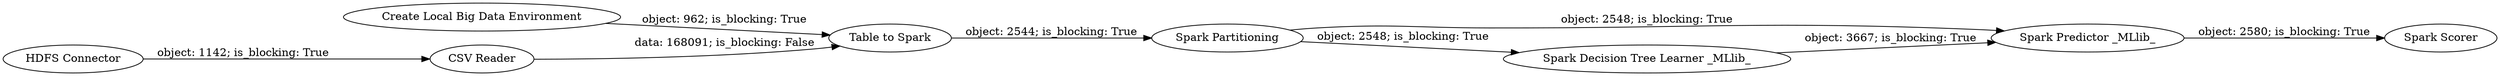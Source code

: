 digraph {
	"5756565084039539977_6" [label="Spark Predictor _MLlib_"]
	"5756565084039539977_1" [label="HDFS Connector"]
	"5756565084039539977_7" [label="Spark Scorer"]
	"5756565084039539977_5" [label="Spark Decision Tree Learner _MLlib_"]
	"5756565084039539977_8" [label="Spark Partitioning"]
	"5756565084039539977_2" [label="Create Local Big Data Environment"]
	"5756565084039539977_4" [label="CSV Reader"]
	"5756565084039539977_3" [label="Table to Spark"]
	"5756565084039539977_8" -> "5756565084039539977_5" [label="object: 2548; is_blocking: True"]
	"5756565084039539977_2" -> "5756565084039539977_3" [label="object: 962; is_blocking: True"]
	"5756565084039539977_3" -> "5756565084039539977_8" [label="object: 2544; is_blocking: True"]
	"5756565084039539977_1" -> "5756565084039539977_4" [label="object: 1142; is_blocking: True"]
	"5756565084039539977_5" -> "5756565084039539977_6" [label="object: 3667; is_blocking: True"]
	"5756565084039539977_4" -> "5756565084039539977_3" [label="data: 168091; is_blocking: False"]
	"5756565084039539977_6" -> "5756565084039539977_7" [label="object: 2580; is_blocking: True"]
	"5756565084039539977_8" -> "5756565084039539977_6" [label="object: 2548; is_blocking: True"]
	rankdir=LR
}
